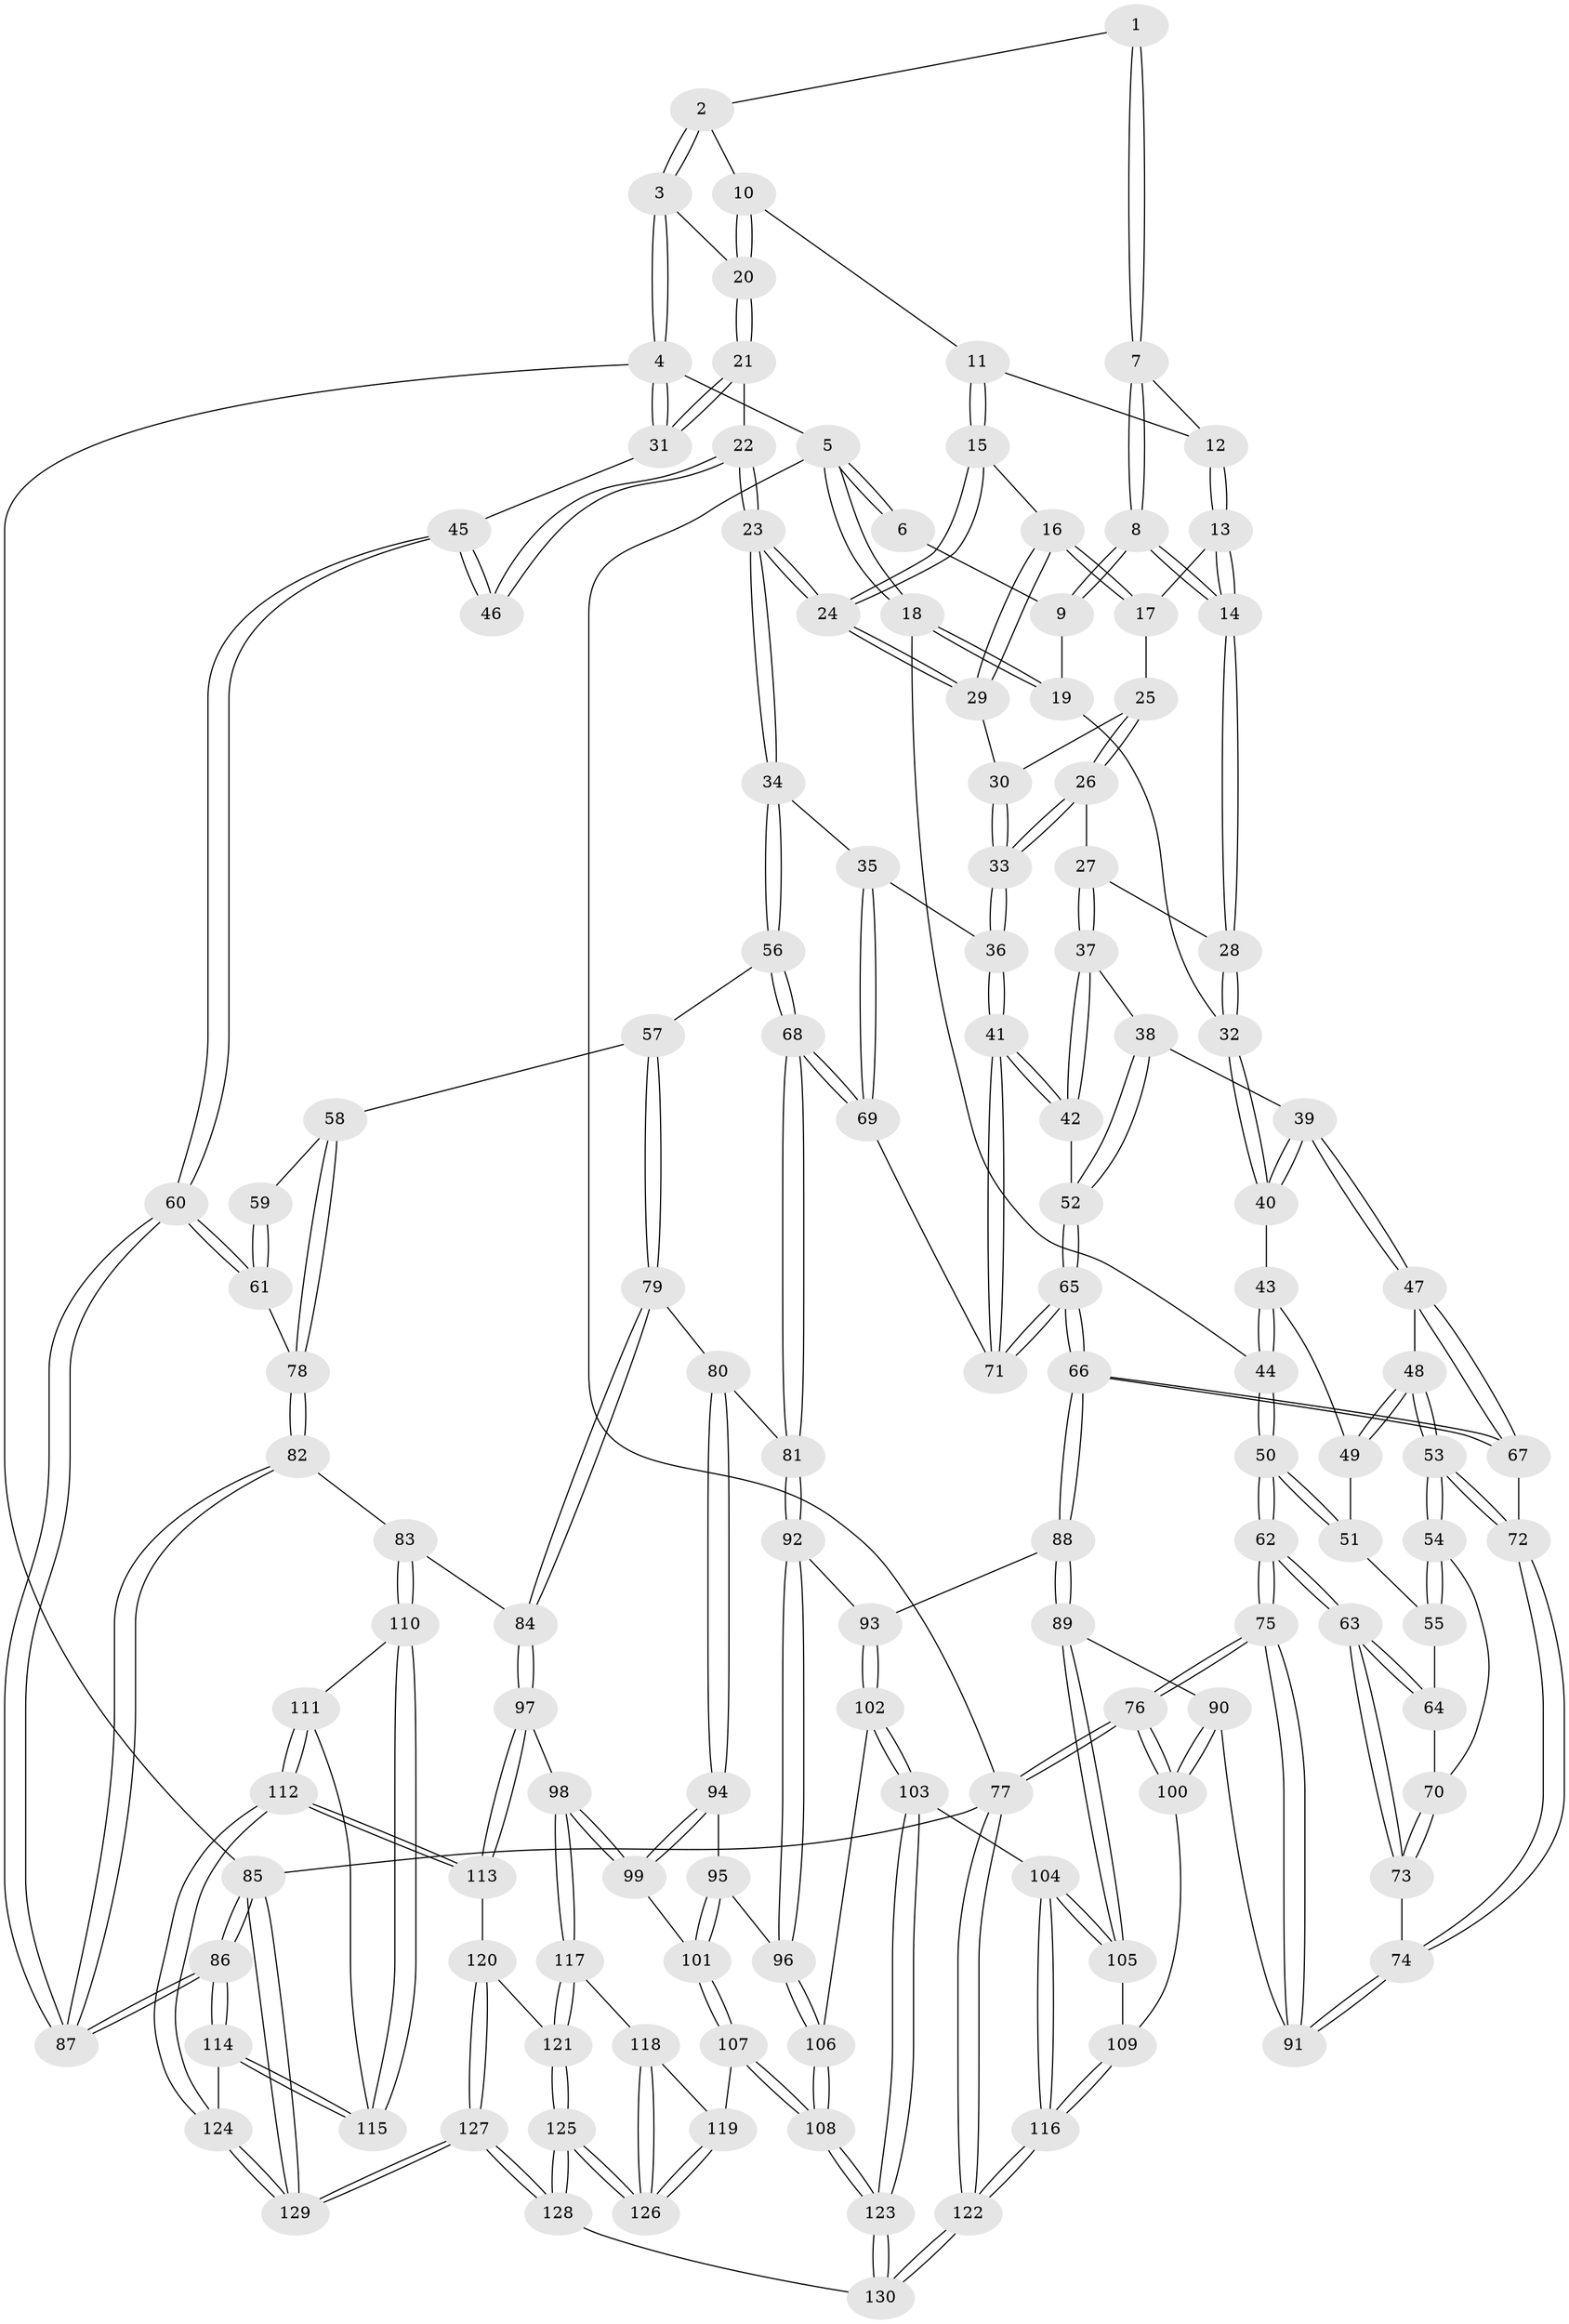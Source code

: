 // coarse degree distribution, {4: 0.40384615384615385, 6: 0.11538461538461539, 5: 0.3076923076923077, 3: 0.09615384615384616, 7: 0.057692307692307696, 2: 0.019230769230769232}
// Generated by graph-tools (version 1.1) at 2025/21/03/04/25 18:21:26]
// undirected, 130 vertices, 322 edges
graph export_dot {
graph [start="1"]
  node [color=gray90,style=filled];
  1 [pos="+0.4516778612003026+0"];
  2 [pos="+0.740637836534697+0"];
  3 [pos="+1+0"];
  4 [pos="+1+0"];
  5 [pos="+0+0"];
  6 [pos="+0.31759133783296684+0"];
  7 [pos="+0.45213296842045536+0"];
  8 [pos="+0.26622972929190764+0.16529416823518953"];
  9 [pos="+0.18250447873898265+0.09021791538488103"];
  10 [pos="+0.72794646853657+0.09643566940650464"];
  11 [pos="+0.6348720649147845+0.07815709044636358"];
  12 [pos="+0.4934025975976278+0"];
  13 [pos="+0.49447176187881947+0.09015290030470832"];
  14 [pos="+0.27235270963036695+0.2198028649096186"];
  15 [pos="+0.6161407196511299+0.17170712230574883"];
  16 [pos="+0.5143326425344553+0.13474528656821894"];
  17 [pos="+0.49965009146745876+0.11635667232946167"];
  18 [pos="+0+0"];
  19 [pos="+0+0.030352613000983394"];
  20 [pos="+0.7479975253362064+0.12505720638360251"];
  21 [pos="+0.7638071562305764+0.1630221126343979"];
  22 [pos="+0.7631200134840821+0.2707711331267757"];
  23 [pos="+0.7296724533739155+0.29768328415231154"];
  24 [pos="+0.7159084780879893+0.28953698799877453"];
  25 [pos="+0.4664318338126068+0.16403885704238974"];
  26 [pos="+0.3738422856573748+0.28074342778646877"];
  27 [pos="+0.3649316014014909+0.2799501602289725"];
  28 [pos="+0.2717385513960643+0.24167106227111515"];
  29 [pos="+0.5393319266756647+0.2450479359862088"];
  30 [pos="+0.4999955318451465+0.2728198678671693"];
  31 [pos="+1+0"];
  32 [pos="+0.21017717712130934+0.28731677231110975"];
  33 [pos="+0.4455689234569815+0.31650297824487983"];
  34 [pos="+0.7223210640477364+0.3196395291156142"];
  35 [pos="+0.7095234230420541+0.32539648965327"];
  36 [pos="+0.49795000369705+0.401610441499054"];
  37 [pos="+0.35505913405880607+0.36830594243749676"];
  38 [pos="+0.30418267165557644+0.4305809844663394"];
  39 [pos="+0.23658479365252907+0.4115969156005074"];
  40 [pos="+0.19507954991178283+0.3069983394170933"];
  41 [pos="+0.49528404804023596+0.41482942394507594"];
  42 [pos="+0.368230442019604+0.43280815039170695"];
  43 [pos="+0.17250107080652663+0.31529086679112167"];
  44 [pos="+0+0.08737155786235297"];
  45 [pos="+1+0.21050849368051974"];
  46 [pos="+1+0.2792210262959414"];
  47 [pos="+0.22941731436346144+0.47375243568249575"];
  48 [pos="+0.16113288681407487+0.48433393339754516"];
  49 [pos="+0.12297815475883024+0.364195963440393"];
  50 [pos="+0+0.22911862508893197"];
  51 [pos="+0.09151989347929143+0.38664697786592644"];
  52 [pos="+0.3454174871184372+0.4632723309252839"];
  53 [pos="+0.13302121979315015+0.5062199352550826"];
  54 [pos="+0.10488810093882735+0.4899686047959868"];
  55 [pos="+0.08480326669398737+0.4005313061577049"];
  56 [pos="+0.7429350029596714+0.4279579135993459"];
  57 [pos="+0.7594975593671632+0.46106872698257734"];
  58 [pos="+0.858627096660844+0.49350756257420725"];
  59 [pos="+0.9758734852760722+0.3505265703680879"];
  60 [pos="+1+0.4973308406310002"];
  61 [pos="+0.947403008872149+0.5208871385084767"];
  62 [pos="+0+0.5442085534781569"];
  63 [pos="+0+0.543039047230451"];
  64 [pos="+0.021431791173425287+0.44700961562449637"];
  65 [pos="+0.3538488165557762+0.542222624451989"];
  66 [pos="+0.3244542477144971+0.5908897252222408"];
  67 [pos="+0.24805976712414887+0.522178359490723"];
  68 [pos="+0.5507721009012285+0.5405284181028218"];
  69 [pos="+0.5455611237109524+0.5316099114432442"];
  70 [pos="+0.07243285076141086+0.5104876411937633"];
  71 [pos="+0.49846344583959057+0.4699397179985568"];
  72 [pos="+0.1457719466963521+0.5579855215606644"];
  73 [pos="+0.04210018674240196+0.5541234960099579"];
  74 [pos="+0.12305423243496767+0.6128603789279335"];
  75 [pos="+0+0.5498591800577046"];
  76 [pos="+0+0.7780780204671828"];
  77 [pos="+0+1"];
  78 [pos="+0.901923442153208+0.5431905318525412"];
  79 [pos="+0.7199375419616013+0.6065859746483555"];
  80 [pos="+0.610974850892528+0.606600740061284"];
  81 [pos="+0.5550398972622407+0.5630419882624159"];
  82 [pos="+0.9040912623230598+0.6901810756802552"];
  83 [pos="+0.8811096825358704+0.7040920887449342"];
  84 [pos="+0.7962461875919599+0.7075182860204017"];
  85 [pos="+1+1"];
  86 [pos="+1+0.8968490651729687"];
  87 [pos="+1+0.7017692603002099"];
  88 [pos="+0.3278632723378063+0.6508607591007413"];
  89 [pos="+0.1771447993816879+0.6979222228455294"];
  90 [pos="+0.14083571821395457+0.676434221291177"];
  91 [pos="+0.13588362717288388+0.665285514048689"];
  92 [pos="+0.44308164593005295+0.6559657240230765"];
  93 [pos="+0.33576798762807036+0.6572040015623517"];
  94 [pos="+0.5939091758256293+0.69116684154937"];
  95 [pos="+0.5393212374908325+0.7361534902674672"];
  96 [pos="+0.5191076490373632+0.7370054484813968"];
  97 [pos="+0.7825854543007769+0.7233018442858593"];
  98 [pos="+0.728448827484598+0.7839626603910237"];
  99 [pos="+0.7013578052081924+0.7818914459282941"];
  100 [pos="+0+0.7662710530637639"];
  101 [pos="+0.605461800356431+0.8120356638479976"];
  102 [pos="+0.3557884007066412+0.7606842672013194"];
  103 [pos="+0.2922820623200322+0.8740374932478819"];
  104 [pos="+0.18788808168772128+0.8861545636760098"];
  105 [pos="+0.17626915816144187+0.7120655931349771"];
  106 [pos="+0.4647668494307335+0.8366143240949225"];
  107 [pos="+0.5300189759834217+0.9334187218950162"];
  108 [pos="+0.4990022871619381+0.9510869047651579"];
  109 [pos="+0.05122823133222197+0.8195508487639507"];
  110 [pos="+0.8978597529442146+0.8015830400100875"];
  111 [pos="+0.8952705263944509+0.8601647058935666"];
  112 [pos="+0.8871235861255639+0.8942050451340485"];
  113 [pos="+0.8499100839056782+0.899551772993731"];
  114 [pos="+1+0.8789445799690195"];
  115 [pos="+1+0.8690579124523838"];
  116 [pos="+0.1636343766082251+0.9135865323603077"];
  117 [pos="+0.7338133901261031+0.8493269125943023"];
  118 [pos="+0.7294056177381525+0.8580904482333974"];
  119 [pos="+0.6080549281817801+0.9280556761737413"];
  120 [pos="+0.829741159407868+0.9031922440306185"];
  121 [pos="+0.823017906928536+0.9018357692745977"];
  122 [pos="+0+1"];
  123 [pos="+0.46460474500115284+1"];
  124 [pos="+0.9015914769559886+0.9144649384073948"];
  125 [pos="+0.7378874833362811+1"];
  126 [pos="+0.7293231810439099+0.9964418494503722"];
  127 [pos="+0.8080372839292226+1"];
  128 [pos="+0.8034634807999949+1"];
  129 [pos="+1+1"];
  130 [pos="+0.45229409668993115+1"];
  1 -- 2;
  1 -- 7;
  1 -- 7;
  2 -- 3;
  2 -- 3;
  2 -- 10;
  3 -- 4;
  3 -- 4;
  3 -- 20;
  4 -- 5;
  4 -- 31;
  4 -- 31;
  4 -- 85;
  5 -- 6;
  5 -- 6;
  5 -- 18;
  5 -- 18;
  5 -- 77;
  6 -- 9;
  7 -- 8;
  7 -- 8;
  7 -- 12;
  8 -- 9;
  8 -- 9;
  8 -- 14;
  8 -- 14;
  9 -- 19;
  10 -- 11;
  10 -- 20;
  10 -- 20;
  11 -- 12;
  11 -- 15;
  11 -- 15;
  12 -- 13;
  12 -- 13;
  13 -- 14;
  13 -- 14;
  13 -- 17;
  14 -- 28;
  14 -- 28;
  15 -- 16;
  15 -- 24;
  15 -- 24;
  16 -- 17;
  16 -- 17;
  16 -- 29;
  16 -- 29;
  17 -- 25;
  18 -- 19;
  18 -- 19;
  18 -- 44;
  19 -- 32;
  20 -- 21;
  20 -- 21;
  21 -- 22;
  21 -- 31;
  21 -- 31;
  22 -- 23;
  22 -- 23;
  22 -- 46;
  22 -- 46;
  23 -- 24;
  23 -- 24;
  23 -- 34;
  23 -- 34;
  24 -- 29;
  24 -- 29;
  25 -- 26;
  25 -- 26;
  25 -- 30;
  26 -- 27;
  26 -- 33;
  26 -- 33;
  27 -- 28;
  27 -- 37;
  27 -- 37;
  28 -- 32;
  28 -- 32;
  29 -- 30;
  30 -- 33;
  30 -- 33;
  31 -- 45;
  32 -- 40;
  32 -- 40;
  33 -- 36;
  33 -- 36;
  34 -- 35;
  34 -- 56;
  34 -- 56;
  35 -- 36;
  35 -- 69;
  35 -- 69;
  36 -- 41;
  36 -- 41;
  37 -- 38;
  37 -- 42;
  37 -- 42;
  38 -- 39;
  38 -- 52;
  38 -- 52;
  39 -- 40;
  39 -- 40;
  39 -- 47;
  39 -- 47;
  40 -- 43;
  41 -- 42;
  41 -- 42;
  41 -- 71;
  41 -- 71;
  42 -- 52;
  43 -- 44;
  43 -- 44;
  43 -- 49;
  44 -- 50;
  44 -- 50;
  45 -- 46;
  45 -- 46;
  45 -- 60;
  45 -- 60;
  47 -- 48;
  47 -- 67;
  47 -- 67;
  48 -- 49;
  48 -- 49;
  48 -- 53;
  48 -- 53;
  49 -- 51;
  50 -- 51;
  50 -- 51;
  50 -- 62;
  50 -- 62;
  51 -- 55;
  52 -- 65;
  52 -- 65;
  53 -- 54;
  53 -- 54;
  53 -- 72;
  53 -- 72;
  54 -- 55;
  54 -- 55;
  54 -- 70;
  55 -- 64;
  56 -- 57;
  56 -- 68;
  56 -- 68;
  57 -- 58;
  57 -- 79;
  57 -- 79;
  58 -- 59;
  58 -- 78;
  58 -- 78;
  59 -- 61;
  59 -- 61;
  60 -- 61;
  60 -- 61;
  60 -- 87;
  60 -- 87;
  61 -- 78;
  62 -- 63;
  62 -- 63;
  62 -- 75;
  62 -- 75;
  63 -- 64;
  63 -- 64;
  63 -- 73;
  63 -- 73;
  64 -- 70;
  65 -- 66;
  65 -- 66;
  65 -- 71;
  65 -- 71;
  66 -- 67;
  66 -- 67;
  66 -- 88;
  66 -- 88;
  67 -- 72;
  68 -- 69;
  68 -- 69;
  68 -- 81;
  68 -- 81;
  69 -- 71;
  70 -- 73;
  70 -- 73;
  72 -- 74;
  72 -- 74;
  73 -- 74;
  74 -- 91;
  74 -- 91;
  75 -- 76;
  75 -- 76;
  75 -- 91;
  75 -- 91;
  76 -- 77;
  76 -- 77;
  76 -- 100;
  76 -- 100;
  77 -- 122;
  77 -- 122;
  77 -- 85;
  78 -- 82;
  78 -- 82;
  79 -- 80;
  79 -- 84;
  79 -- 84;
  80 -- 81;
  80 -- 94;
  80 -- 94;
  81 -- 92;
  81 -- 92;
  82 -- 83;
  82 -- 87;
  82 -- 87;
  83 -- 84;
  83 -- 110;
  83 -- 110;
  84 -- 97;
  84 -- 97;
  85 -- 86;
  85 -- 86;
  85 -- 129;
  85 -- 129;
  86 -- 87;
  86 -- 87;
  86 -- 114;
  86 -- 114;
  88 -- 89;
  88 -- 89;
  88 -- 93;
  89 -- 90;
  89 -- 105;
  89 -- 105;
  90 -- 91;
  90 -- 100;
  90 -- 100;
  92 -- 93;
  92 -- 96;
  92 -- 96;
  93 -- 102;
  93 -- 102;
  94 -- 95;
  94 -- 99;
  94 -- 99;
  95 -- 96;
  95 -- 101;
  95 -- 101;
  96 -- 106;
  96 -- 106;
  97 -- 98;
  97 -- 113;
  97 -- 113;
  98 -- 99;
  98 -- 99;
  98 -- 117;
  98 -- 117;
  99 -- 101;
  100 -- 109;
  101 -- 107;
  101 -- 107;
  102 -- 103;
  102 -- 103;
  102 -- 106;
  103 -- 104;
  103 -- 123;
  103 -- 123;
  104 -- 105;
  104 -- 105;
  104 -- 116;
  104 -- 116;
  105 -- 109;
  106 -- 108;
  106 -- 108;
  107 -- 108;
  107 -- 108;
  107 -- 119;
  108 -- 123;
  108 -- 123;
  109 -- 116;
  109 -- 116;
  110 -- 111;
  110 -- 115;
  110 -- 115;
  111 -- 112;
  111 -- 112;
  111 -- 115;
  112 -- 113;
  112 -- 113;
  112 -- 124;
  112 -- 124;
  113 -- 120;
  114 -- 115;
  114 -- 115;
  114 -- 124;
  116 -- 122;
  116 -- 122;
  117 -- 118;
  117 -- 121;
  117 -- 121;
  118 -- 119;
  118 -- 126;
  118 -- 126;
  119 -- 126;
  119 -- 126;
  120 -- 121;
  120 -- 127;
  120 -- 127;
  121 -- 125;
  121 -- 125;
  122 -- 130;
  122 -- 130;
  123 -- 130;
  123 -- 130;
  124 -- 129;
  124 -- 129;
  125 -- 126;
  125 -- 126;
  125 -- 128;
  125 -- 128;
  127 -- 128;
  127 -- 128;
  127 -- 129;
  127 -- 129;
  128 -- 130;
}

